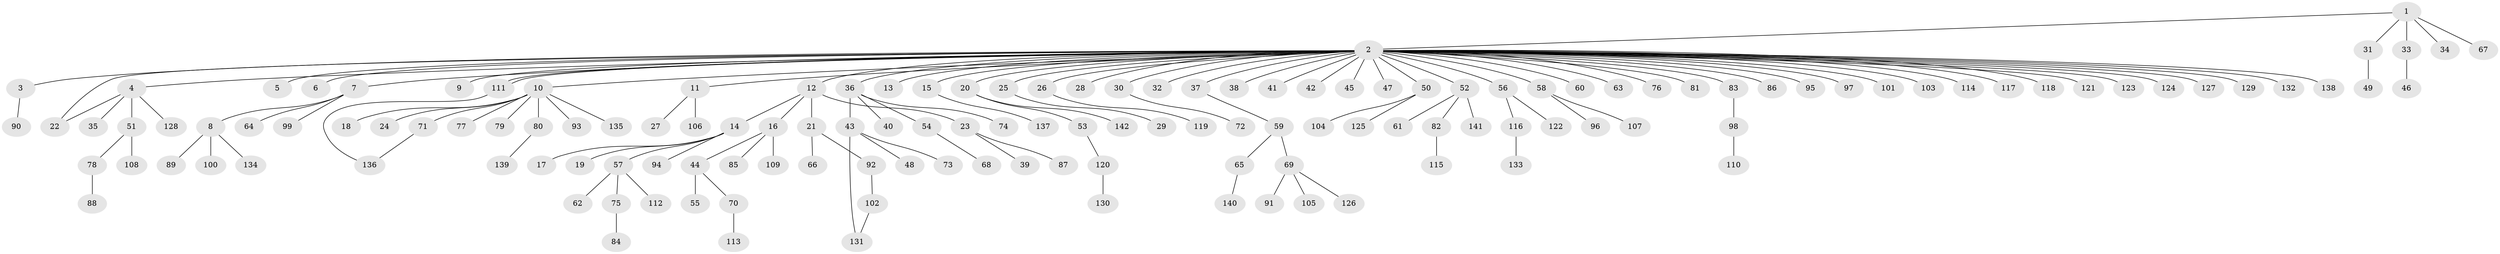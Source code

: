 // Generated by graph-tools (version 1.1) at 2025/26/03/09/25 03:26:00]
// undirected, 142 vertices, 145 edges
graph export_dot {
graph [start="1"]
  node [color=gray90,style=filled];
  1;
  2;
  3;
  4;
  5;
  6;
  7;
  8;
  9;
  10;
  11;
  12;
  13;
  14;
  15;
  16;
  17;
  18;
  19;
  20;
  21;
  22;
  23;
  24;
  25;
  26;
  27;
  28;
  29;
  30;
  31;
  32;
  33;
  34;
  35;
  36;
  37;
  38;
  39;
  40;
  41;
  42;
  43;
  44;
  45;
  46;
  47;
  48;
  49;
  50;
  51;
  52;
  53;
  54;
  55;
  56;
  57;
  58;
  59;
  60;
  61;
  62;
  63;
  64;
  65;
  66;
  67;
  68;
  69;
  70;
  71;
  72;
  73;
  74;
  75;
  76;
  77;
  78;
  79;
  80;
  81;
  82;
  83;
  84;
  85;
  86;
  87;
  88;
  89;
  90;
  91;
  92;
  93;
  94;
  95;
  96;
  97;
  98;
  99;
  100;
  101;
  102;
  103;
  104;
  105;
  106;
  107;
  108;
  109;
  110;
  111;
  112;
  113;
  114;
  115;
  116;
  117;
  118;
  119;
  120;
  121;
  122;
  123;
  124;
  125;
  126;
  127;
  128;
  129;
  130;
  131;
  132;
  133;
  134;
  135;
  136;
  137;
  138;
  139;
  140;
  141;
  142;
  1 -- 2;
  1 -- 31;
  1 -- 33;
  1 -- 34;
  1 -- 67;
  2 -- 3;
  2 -- 4;
  2 -- 5;
  2 -- 6;
  2 -- 7;
  2 -- 9;
  2 -- 10;
  2 -- 11;
  2 -- 12;
  2 -- 13;
  2 -- 15;
  2 -- 20;
  2 -- 22;
  2 -- 25;
  2 -- 26;
  2 -- 28;
  2 -- 30;
  2 -- 32;
  2 -- 36;
  2 -- 37;
  2 -- 38;
  2 -- 41;
  2 -- 42;
  2 -- 45;
  2 -- 47;
  2 -- 50;
  2 -- 52;
  2 -- 56;
  2 -- 58;
  2 -- 60;
  2 -- 63;
  2 -- 76;
  2 -- 81;
  2 -- 83;
  2 -- 86;
  2 -- 95;
  2 -- 97;
  2 -- 101;
  2 -- 103;
  2 -- 111;
  2 -- 111;
  2 -- 114;
  2 -- 117;
  2 -- 118;
  2 -- 121;
  2 -- 123;
  2 -- 124;
  2 -- 127;
  2 -- 129;
  2 -- 132;
  2 -- 138;
  3 -- 90;
  4 -- 22;
  4 -- 35;
  4 -- 51;
  4 -- 128;
  7 -- 8;
  7 -- 64;
  7 -- 99;
  8 -- 89;
  8 -- 100;
  8 -- 134;
  10 -- 18;
  10 -- 24;
  10 -- 71;
  10 -- 77;
  10 -- 79;
  10 -- 80;
  10 -- 93;
  10 -- 135;
  11 -- 27;
  11 -- 106;
  12 -- 14;
  12 -- 16;
  12 -- 21;
  12 -- 23;
  14 -- 17;
  14 -- 19;
  14 -- 57;
  14 -- 94;
  15 -- 137;
  16 -- 44;
  16 -- 85;
  16 -- 109;
  20 -- 53;
  20 -- 142;
  21 -- 66;
  21 -- 92;
  23 -- 39;
  23 -- 87;
  25 -- 29;
  26 -- 119;
  30 -- 72;
  31 -- 49;
  33 -- 46;
  36 -- 40;
  36 -- 43;
  36 -- 54;
  36 -- 74;
  37 -- 59;
  43 -- 48;
  43 -- 73;
  43 -- 131;
  44 -- 55;
  44 -- 70;
  50 -- 104;
  50 -- 125;
  51 -- 78;
  51 -- 108;
  52 -- 61;
  52 -- 82;
  52 -- 141;
  53 -- 120;
  54 -- 68;
  56 -- 116;
  56 -- 122;
  57 -- 62;
  57 -- 75;
  57 -- 112;
  58 -- 96;
  58 -- 107;
  59 -- 65;
  59 -- 69;
  65 -- 140;
  69 -- 91;
  69 -- 105;
  69 -- 126;
  70 -- 113;
  71 -- 136;
  75 -- 84;
  78 -- 88;
  80 -- 139;
  82 -- 115;
  83 -- 98;
  92 -- 102;
  98 -- 110;
  102 -- 131;
  111 -- 136;
  116 -- 133;
  120 -- 130;
}
